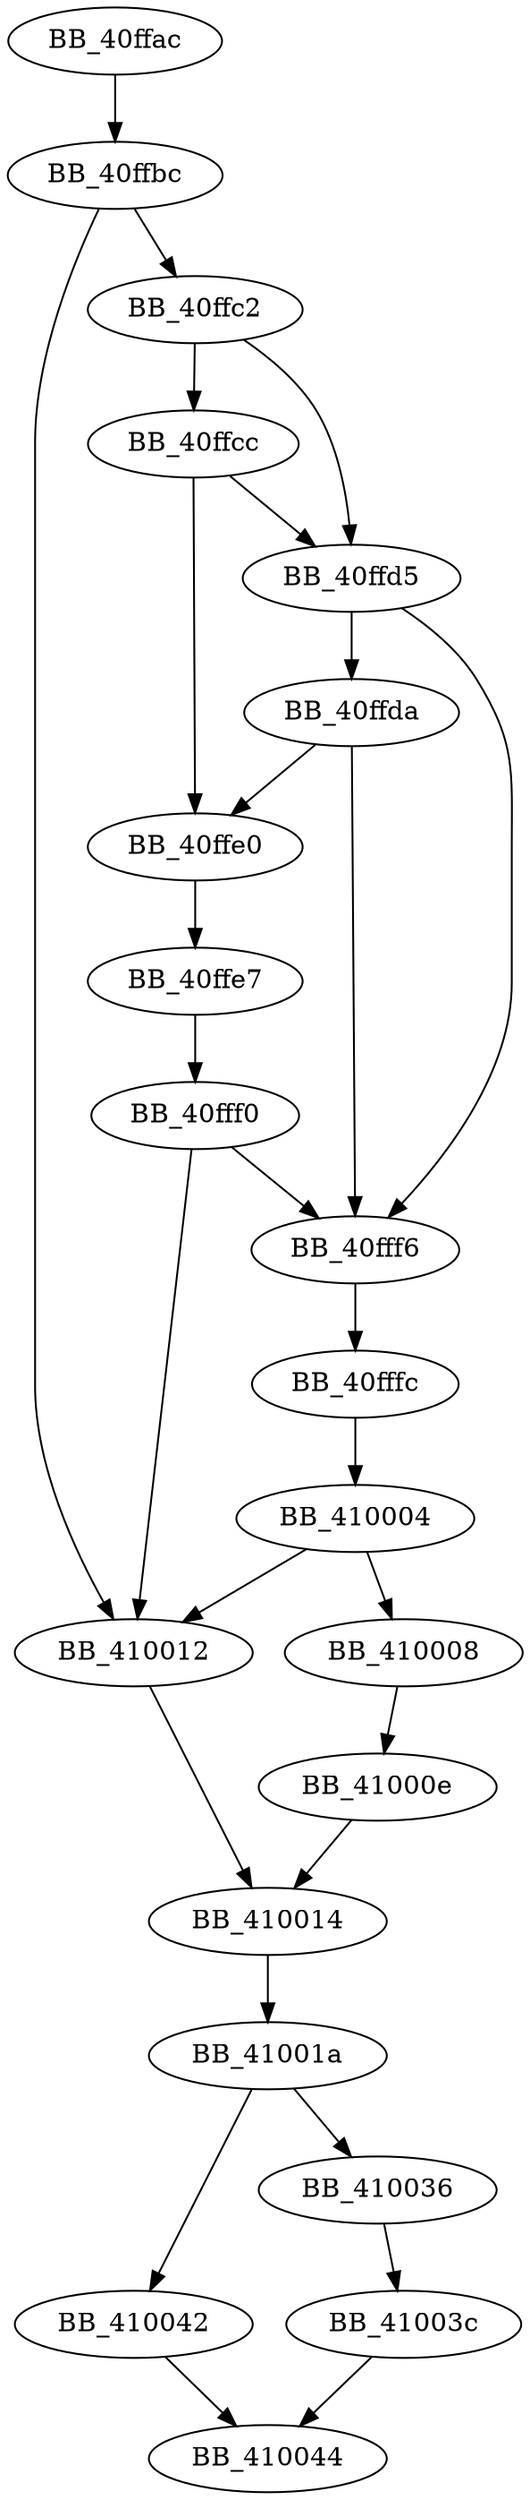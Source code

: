 DiGraph __close_nolock{
BB_40ffac->BB_40ffbc
BB_40ffbc->BB_40ffc2
BB_40ffbc->BB_410012
BB_40ffc2->BB_40ffcc
BB_40ffc2->BB_40ffd5
BB_40ffcc->BB_40ffd5
BB_40ffcc->BB_40ffe0
BB_40ffd5->BB_40ffda
BB_40ffd5->BB_40fff6
BB_40ffda->BB_40ffe0
BB_40ffda->BB_40fff6
BB_40ffe0->BB_40ffe7
BB_40ffe7->BB_40fff0
BB_40fff0->BB_40fff6
BB_40fff0->BB_410012
BB_40fff6->BB_40fffc
BB_40fffc->BB_410004
BB_410004->BB_410008
BB_410004->BB_410012
BB_410008->BB_41000e
BB_41000e->BB_410014
BB_410012->BB_410014
BB_410014->BB_41001a
BB_41001a->BB_410036
BB_41001a->BB_410042
BB_410036->BB_41003c
BB_41003c->BB_410044
BB_410042->BB_410044
}
